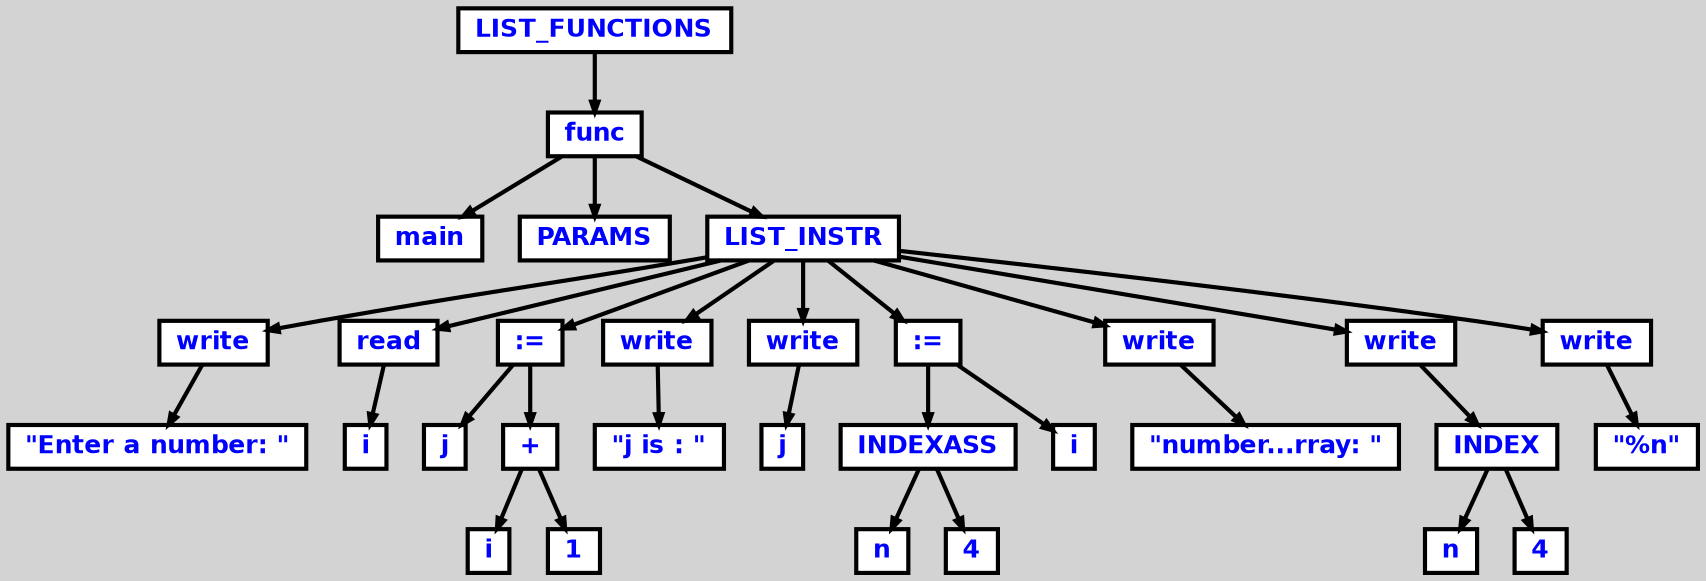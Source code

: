 digraph {

	ordering=out;
	ranksep=.4;
	bgcolor="lightgrey"; node [shape=box, fixedsize=false, fontsize=12, fontname="Helvetica-bold", fontcolor="blue"
		width=.25, height=.25, color="black", fillcolor="white", style="filled, solid, bold"];
	edge [arrowsize=.5, color="black", style="bold"]

  n0 [label="LIST_FUNCTIONS"];
  n1 [label="func"];
  n1 [label="func"];
  n2 [label="main"];
  n3 [label="PARAMS"];
  n4 [label="LIST_INSTR"];
  n4 [label="LIST_INSTR"];
  n5 [label="write"];
  n5 [label="write"];
  n6 [label="\"Enter a number: \""];
  n7 [label="read"];
  n7 [label="read"];
  n8 [label="i"];
  n9 [label=":="];
  n9 [label=":="];
  n10 [label="j"];
  n11 [label="+"];
  n11 [label="+"];
  n12 [label="i"];
  n13 [label="1"];
  n14 [label="write"];
  n14 [label="write"];
  n15 [label="\"j is : \""];
  n16 [label="write"];
  n16 [label="write"];
  n17 [label="j"];
  n18 [label=":="];
  n18 [label=":="];
  n19 [label="INDEXASS"];
  n19 [label="INDEXASS"];
  n20 [label="n"];
  n21 [label="4"];
  n22 [label="i"];
  n23 [label="write"];
  n23 [label="write"];
  n24 [label="\"number...rray: \""];
  n25 [label="write"];
  n25 [label="write"];
  n26 [label="INDEX"];
  n26 [label="INDEX"];
  n27 [label="n"];
  n28 [label="4"];
  n29 [label="write"];
  n29 [label="write"];
  n30 [label="\"%n\""];

  n0 -> n1 // "LIST_FUNCTIONS" -> "func"
  n1 -> n2 // "func" -> "main"
  n1 -> n3 // "func" -> "PARAMS"
  n1 -> n4 // "func" -> "LIST_INSTR"
  n4 -> n5 // "LIST_INSTR" -> "write"
  n5 -> n6 // "write" -> "\"Enter a number: \""
  n4 -> n7 // "LIST_INSTR" -> "read"
  n7 -> n8 // "read" -> "i"
  n4 -> n9 // "LIST_INSTR" -> ":="
  n9 -> n10 // ":=" -> "j"
  n9 -> n11 // ":=" -> "+"
  n11 -> n12 // "+" -> "i"
  n11 -> n13 // "+" -> "1"
  n4 -> n14 // "LIST_INSTR" -> "write"
  n14 -> n15 // "write" -> "\"j is : \""
  n4 -> n16 // "LIST_INSTR" -> "write"
  n16 -> n17 // "write" -> "j"
  n4 -> n18 // "LIST_INSTR" -> ":="
  n18 -> n19 // ":=" -> "INDEXASS"
  n19 -> n20 // "INDEXASS" -> "n"
  n19 -> n21 // "INDEXASS" -> "4"
  n18 -> n22 // ":=" -> "i"
  n4 -> n23 // "LIST_INSTR" -> "write"
  n23 -> n24 // "write" -> "\"number...rray: \""
  n4 -> n25 // "LIST_INSTR" -> "write"
  n25 -> n26 // "write" -> "INDEX"
  n26 -> n27 // "INDEX" -> "n"
  n26 -> n28 // "INDEX" -> "4"
  n4 -> n29 // "LIST_INSTR" -> "write"
  n29 -> n30 // "write" -> "\"%n\""

}
